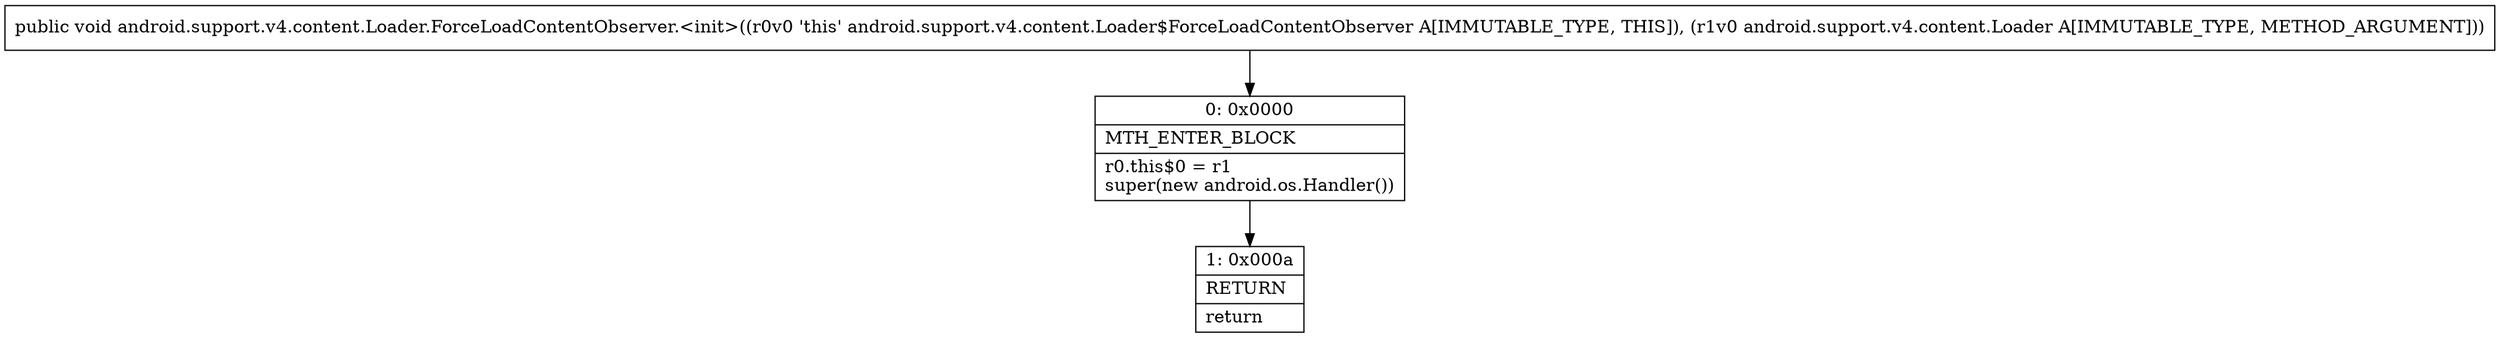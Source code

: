 digraph "CFG forandroid.support.v4.content.Loader.ForceLoadContentObserver.\<init\>(Landroid\/support\/v4\/content\/Loader;)V" {
Node_0 [shape=record,label="{0\:\ 0x0000|MTH_ENTER_BLOCK\l|r0.this$0 = r1\lsuper(new android.os.Handler())\l}"];
Node_1 [shape=record,label="{1\:\ 0x000a|RETURN\l|return\l}"];
MethodNode[shape=record,label="{public void android.support.v4.content.Loader.ForceLoadContentObserver.\<init\>((r0v0 'this' android.support.v4.content.Loader$ForceLoadContentObserver A[IMMUTABLE_TYPE, THIS]), (r1v0 android.support.v4.content.Loader A[IMMUTABLE_TYPE, METHOD_ARGUMENT])) }"];
MethodNode -> Node_0;
Node_0 -> Node_1;
}

